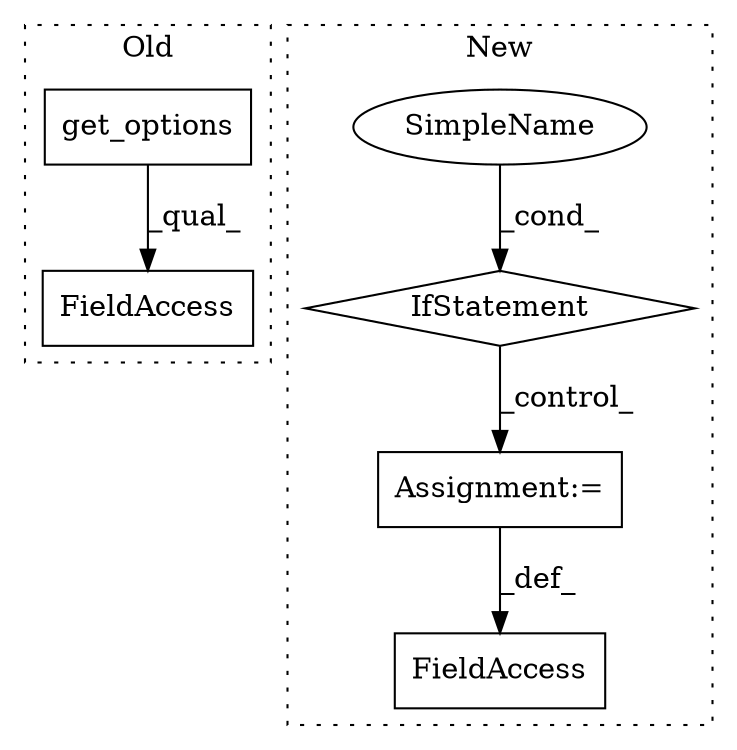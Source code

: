 digraph G {
subgraph cluster0 {
1 [label="get_options" a="32" s="1347" l="13" shape="box"];
3 [label="FieldAccess" a="22" s="1342" l="32" shape="box"];
label = "Old";
style="dotted";
}
subgraph cluster1 {
2 [label="IfStatement" a="25" s="1630,1649" l="4,2" shape="diamond"];
4 [label="Assignment:=" a="7" s="1679" l="1" shape="box"];
5 [label="SimpleName" a="42" s="1634" l="15" shape="ellipse"];
6 [label="FieldAccess" a="22" s="1659" l="20" shape="box"];
label = "New";
style="dotted";
}
1 -> 3 [label="_qual_"];
2 -> 4 [label="_control_"];
4 -> 6 [label="_def_"];
5 -> 2 [label="_cond_"];
}